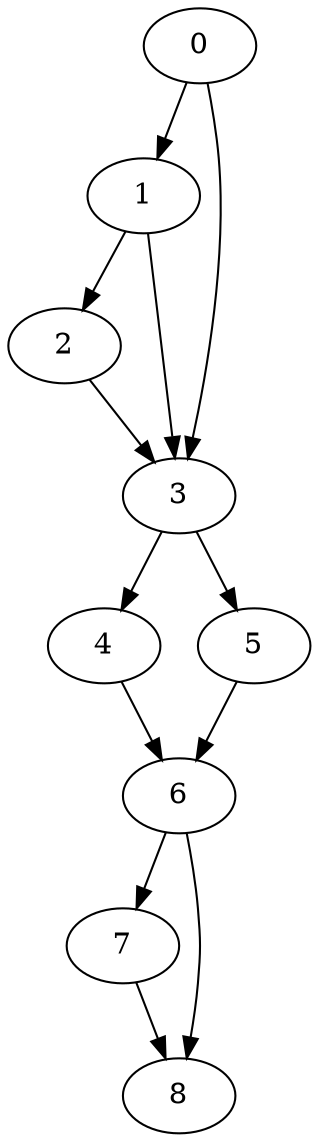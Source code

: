 digraph {
	0
	1
	2
	3
	4
	5
	6
	7
	8
	0 -> 1
	1 -> 2
	2 -> 3
	0 -> 3
	1 -> 3
	3 -> 4
	4 -> 6
	5 -> 6
	3 -> 5
	6 -> 7
	6 -> 8
	7 -> 8
}
